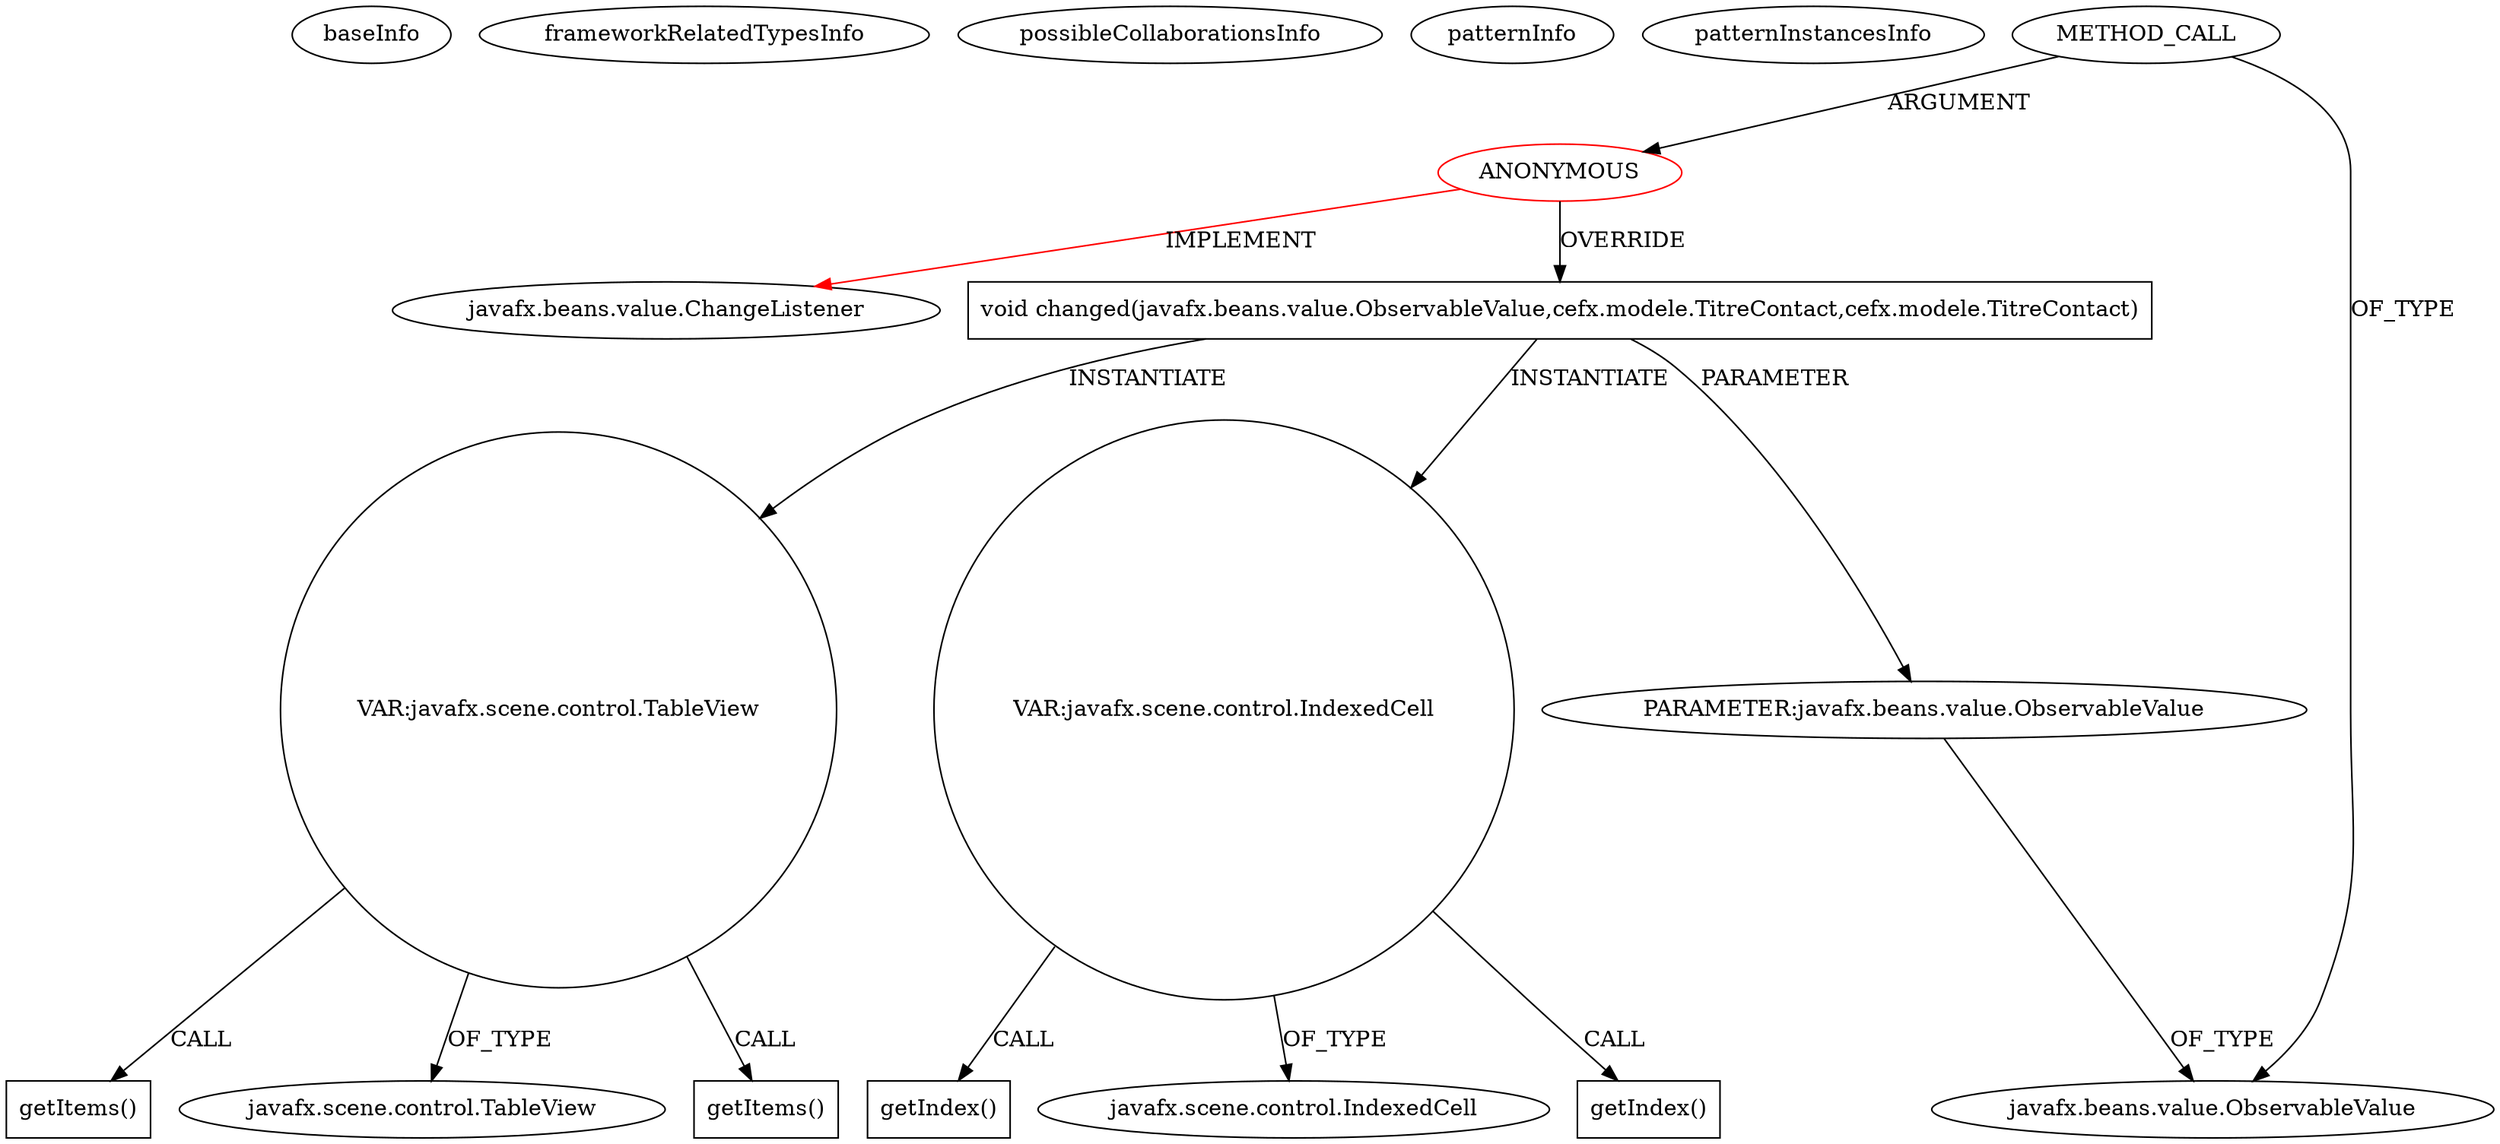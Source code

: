 digraph {
baseInfo[graphId=4442,category="pattern",isAnonymous=true,possibleRelation=false]
frameworkRelatedTypesInfo[0="javafx.beans.value.ChangeListener"]
possibleCollaborationsInfo[]
patternInfo[frequency=2.0,patternRootClient=0]
patternInstancesInfo[0="bianconejo-CEFX~/bianconejo-CEFX/CEFX-master/src/cefx/CEPrincipalController.java~void updateItem(cefx.modele.TitreContact,boolean)~2130"]
4[label="void changed(javafx.beans.value.ObservableValue,cefx.modele.TitreContact,cefx.modele.TitreContact)",vertexType="OVERRIDING_METHOD_DECLARATION",isFrameworkType=false,shape=box]
10[label="VAR:javafx.scene.control.IndexedCell",vertexType="VARIABLE_EXPRESION",isFrameworkType=false,shape=circle]
16[label="getIndex()",vertexType="INSIDE_CALL",isFrameworkType=false,shape=box]
11[label="getIndex()",vertexType="INSIDE_CALL",isFrameworkType=false,shape=box]
0[label="ANONYMOUS",vertexType="ROOT_ANONYMOUS_DECLARATION",isFrameworkType=false,color=red]
1[label="javafx.beans.value.ChangeListener",vertexType="FRAMEWORK_INTERFACE_TYPE",isFrameworkType=false]
2[label="METHOD_CALL",vertexType="OUTSIDE_CALL",isFrameworkType=false]
12[label="javafx.scene.control.IndexedCell",vertexType="FRAMEWORK_CLASS_TYPE",isFrameworkType=false]
5[label="PARAMETER:javafx.beans.value.ObservableValue",vertexType="PARAMETER_DECLARATION",isFrameworkType=false]
7[label="VAR:javafx.scene.control.TableView",vertexType="VARIABLE_EXPRESION",isFrameworkType=false,shape=circle]
9[label="javafx.scene.control.TableView",vertexType="FRAMEWORK_CLASS_TYPE",isFrameworkType=false]
14[label="getItems()",vertexType="INSIDE_CALL",isFrameworkType=false,shape=box]
8[label="getItems()",vertexType="INSIDE_CALL",isFrameworkType=false,shape=box]
3[label="javafx.beans.value.ObservableValue",vertexType="FRAMEWORK_INTERFACE_TYPE",isFrameworkType=false]
10->16[label="CALL"]
0->4[label="OVERRIDE"]
2->0[label="ARGUMENT"]
7->9[label="OF_TYPE"]
10->12[label="OF_TYPE"]
4->5[label="PARAMETER"]
4->7[label="INSTANTIATE"]
2->3[label="OF_TYPE"]
7->14[label="CALL"]
4->10[label="INSTANTIATE"]
0->1[label="IMPLEMENT",color=red]
5->3[label="OF_TYPE"]
7->8[label="CALL"]
10->11[label="CALL"]
}
